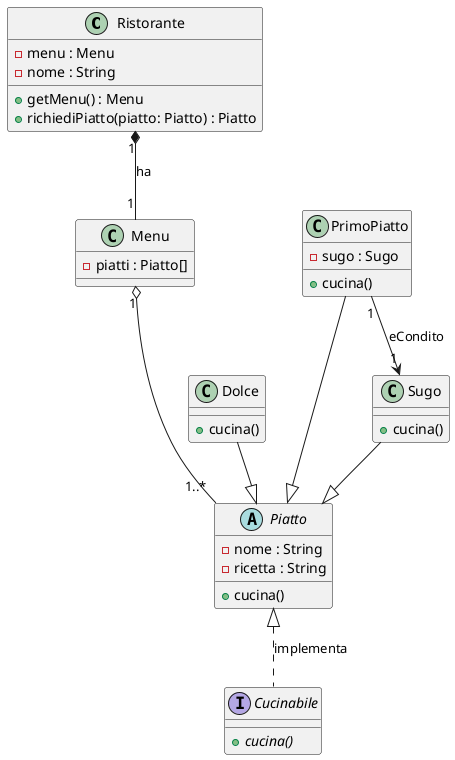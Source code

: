 @startuml

class Ristorante {
    - menu : Menu
    - nome : String

    + getMenu() : Menu
    + richiediPiatto(piatto: Piatto) : Piatto
}

class Menu {
    - piatti : Piatto[]
}

abstract class Piatto {
    - nome : String
    - ricetta : String
    + cucina()
}

interface Cucinabile {
    {abstract} + cucina()
}

class Dolce {
    +cucina()
}

class Sugo {
    +cucina()
}

class PrimoPiatto {
    - sugo : Sugo
    +cucina()
}


PrimoPiatto "1" --> "1" Sugo : eCondito
PrimoPiatto  --|>  Piatto
Sugo --|> Piatto
Dolce --|> Piatto

Piatto <|.. Cucinabile : implementa
' stessa cosa di: Cucinabile ---> Piatto

Ristorante "1" *--  "1" Menu : ha
' aggregazione
Menu "1" o--- "1..*" Piatto



@enduml